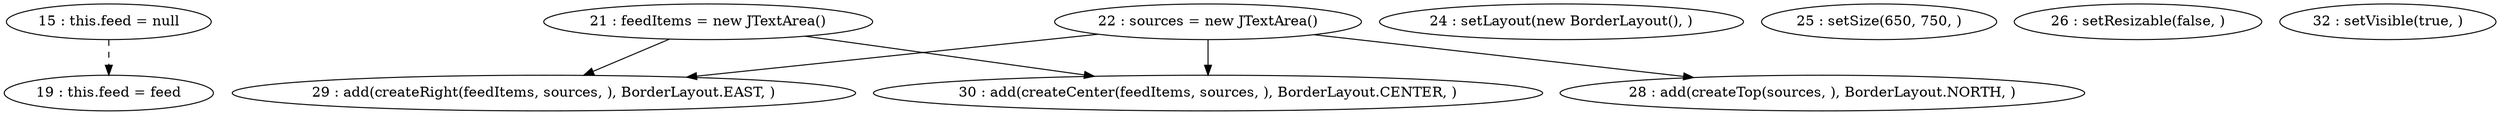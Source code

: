 digraph G {
"15 : this.feed = null"
"15 : this.feed = null" -> "19 : this.feed = feed" [style=dashed]
"19 : this.feed = feed"
"21 : feedItems = new JTextArea()"
"21 : feedItems = new JTextArea()" -> "30 : add(createCenter(feedItems, sources, ), BorderLayout.CENTER, )"
"21 : feedItems = new JTextArea()" -> "29 : add(createRight(feedItems, sources, ), BorderLayout.EAST, )"
"22 : sources = new JTextArea()"
"22 : sources = new JTextArea()" -> "30 : add(createCenter(feedItems, sources, ), BorderLayout.CENTER, )"
"22 : sources = new JTextArea()" -> "28 : add(createTop(sources, ), BorderLayout.NORTH, )"
"22 : sources = new JTextArea()" -> "29 : add(createRight(feedItems, sources, ), BorderLayout.EAST, )"
"24 : setLayout(new BorderLayout(), )"
"25 : setSize(650, 750, )"
"26 : setResizable(false, )"
"28 : add(createTop(sources, ), BorderLayout.NORTH, )"
"29 : add(createRight(feedItems, sources, ), BorderLayout.EAST, )"
"30 : add(createCenter(feedItems, sources, ), BorderLayout.CENTER, )"
"32 : setVisible(true, )"
}